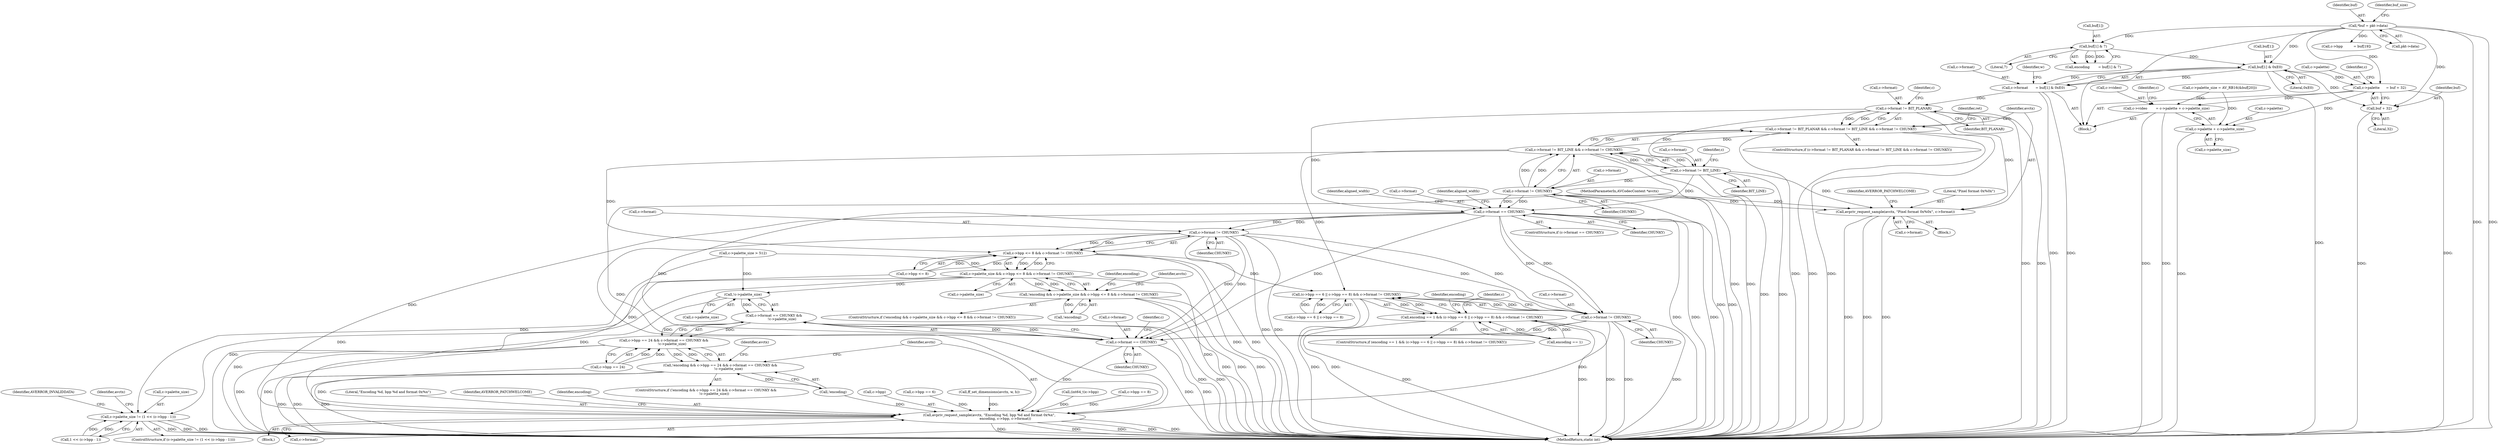 digraph "0_FFmpeg_1e42736b95065c69a7481d0cf55247024f54b660@array" {
"1000149" [label="(Call,buf[1] & 0xE0)"];
"1000140" [label="(Call,buf[1] & 7)"];
"1000127" [label="(Call,*buf = pkt->data)"];
"1000145" [label="(Call,c->format       = buf[1] & 0xE0)"];
"1000241" [label="(Call,c->format != BIT_PLANAR)"];
"1000240" [label="(Call,c->format != BIT_PLANAR && c->format != BIT_LINE && c->format != CHUNKY)"];
"1000247" [label="(Call,c->format != BIT_LINE)"];
"1000246" [label="(Call,c->format != BIT_LINE && c->format != CHUNKY)"];
"1000337" [label="(Call,c->bpp <= 8 && c->format != CHUNKY)"];
"1000333" [label="(Call,c->palette_size && c->bpp <= 8 && c->format != CHUNKY)"];
"1000330" [label="(Call,!encoding && c->palette_size && c->bpp <= 8 && c->format != CHUNKY)"];
"1000379" [label="(Call,c->palette_size != (1 << (c->bpp - 1)))"];
"1000414" [label="(Call,!c->palette_size)"];
"1000408" [label="(Call,c->format == CHUNKY &&\n               !c->palette_size)"];
"1000402" [label="(Call,c->bpp == 24 && c->format == CHUNKY &&\n               !c->palette_size)"];
"1000399" [label="(Call,!encoding && c->bpp == 24 && c->format == CHUNKY &&\n               !c->palette_size)"];
"1000360" [label="(Call,(c->bpp == 6 || c->bpp == 8) && c->format != CHUNKY)"];
"1000356" [label="(Call,encoding == 1 && (c->bpp == 6 || c->bpp == 8) && c->format != CHUNKY)"];
"1000252" [label="(Call,c->format != CHUNKY)"];
"1000258" [label="(Call,avpriv_request_sample(avctx, \"Pixel format 0x%0x\", c->format))"];
"1000278" [label="(Call,c->format == CHUNKY)"];
"1000343" [label="(Call,c->format != CHUNKY)"];
"1000372" [label="(Call,c->format != CHUNKY)"];
"1000409" [label="(Call,c->format == CHUNKY)"];
"1000426" [label="(Call,avpriv_request_sample(avctx, \"Encoding %d, bpp %d and format 0x%x\",\n                              encoding, c->bpp, c->format))"];
"1000184" [label="(Call,c->palette      = buf + 32)"];
"1000191" [label="(Call,c->video        = c->palette + c->palette_size)"];
"1000195" [label="(Call,c->palette + c->palette_size)"];
"1000188" [label="(Call,buf + 32)"];
"1000242" [label="(Call,c->format)"];
"1000128" [label="(Identifier,buf)"];
"1000258" [label="(Call,avpriv_request_sample(avctx, \"Pixel format 0x%0x\", c->format))"];
"1000362" [label="(Call,c->bpp == 6)"];
"1000257" [label="(Block,)"];
"1000270" [label="(Call,ff_set_dimensions(avctx, w, h))"];
"1000381" [label="(Identifier,c)"];
"1000373" [label="(Call,c->format)"];
"1000380" [label="(Call,c->palette_size)"];
"1000277" [label="(ControlStructure,if (c->format == CHUNKY))"];
"1000141" [label="(Call,buf[1])"];
"1000290" [label="(Identifier,aligned_width)"];
"1000146" [label="(Call,c->format)"];
"1000402" [label="(Call,c->bpp == 24 && c->format == CHUNKY &&\n               !c->palette_size)"];
"1000240" [label="(Call,c->format != BIT_PLANAR && c->format != BIT_LINE && c->format != CHUNKY)"];
"1000410" [label="(Call,c->format)"];
"1000344" [label="(Call,c->format)"];
"1000265" [label="(Identifier,AVERROR_PATCHWELCOME)"];
"1000514" [label="(MethodReturn,static int)"];
"1000241" [label="(Call,c->format != BIT_PLANAR)"];
"1000426" [label="(Call,avpriv_request_sample(avctx, \"Encoding %d, bpp %d and format 0x%x\",\n                              encoding, c->bpp, c->format))"];
"1000195" [label="(Call,c->palette + c->palette_size)"];
"1000145" [label="(Call,c->format       = buf[1] & 0xE0)"];
"1000356" [label="(Call,encoding == 1 && (c->bpp == 6 || c->bpp == 8) && c->format != CHUNKY)"];
"1000379" [label="(Call,c->palette_size != (1 << (c->bpp - 1)))"];
"1000144" [label="(Literal,7)"];
"1000321" [label="(Call,(int64_t)c->bpp)"];
"1000247" [label="(Call,c->format != BIT_LINE)"];
"1000401" [label="(Identifier,encoding)"];
"1000334" [label="(Call,c->palette_size)"];
"1000367" [label="(Call,c->bpp == 8)"];
"1000252" [label="(Call,c->format != CHUNKY)"];
"1000331" [label="(Call,!encoding)"];
"1000398" [label="(ControlStructure,if (!encoding && c->bpp == 24 && c->format == CHUNKY &&\n               !c->palette_size))"];
"1000256" [label="(Identifier,CHUNKY)"];
"1000248" [label="(Call,c->format)"];
"1000414" [label="(Call,!c->palette_size)"];
"1000189" [label="(Identifier,buf)"];
"1000251" [label="(Identifier,BIT_LINE)"];
"1000245" [label="(Identifier,BIT_PLANAR)"];
"1000433" [label="(Call,c->format)"];
"1000168" [label="(Call,c->bpp          = buf[19])"];
"1000428" [label="(Literal,\"Encoding %d, bpp %d and format 0x%x\")"];
"1000149" [label="(Call,buf[1] & 0xE0)"];
"1000400" [label="(Call,!encoding)"];
"1000383" [label="(Call,1 << (c->bpp - 1))"];
"1000343" [label="(Call,c->format != CHUNKY)"];
"1000192" [label="(Call,c->video)"];
"1000260" [label="(Literal,\"Pixel format 0x%0x\")"];
"1000361" [label="(Call,c->bpp == 6 || c->bpp == 8)"];
"1000378" [label="(ControlStructure,if (c->palette_size != (1 << (c->bpp - 1))))"];
"1000351" [label="(Identifier,avctx)"];
"1000425" [label="(Block,)"];
"1000279" [label="(Call,c->format)"];
"1000175" [label="(Call,c->palette_size = AV_RB16(&buf[20]))"];
"1000437" [label="(Identifier,AVERROR_PATCHWELCOME)"];
"1000330" [label="(Call,!encoding && c->palette_size && c->bpp <= 8 && c->format != CHUNKY)"];
"1000427" [label="(Identifier,avctx)"];
"1000360" [label="(Call,(c->bpp == 6 || c->bpp == 8) && c->format != CHUNKY)"];
"1000372" [label="(Call,c->format != CHUNKY)"];
"1000249" [label="(Identifier,c)"];
"1000155" [label="(Identifier,w)"];
"1000204" [label="(Identifier,c)"];
"1000190" [label="(Literal,32)"];
"1000337" [label="(Call,c->bpp <= 8 && c->format != CHUNKY)"];
"1000101" [label="(MethodParameterIn,AVCodecContext *avctx)"];
"1000409" [label="(Call,c->format == CHUNKY)"];
"1000376" [label="(Identifier,CHUNKY)"];
"1000153" [label="(Literal,0xE0)"];
"1000127" [label="(Call,*buf = pkt->data)"];
"1000421" [label="(Identifier,avctx)"];
"1000282" [label="(Identifier,CHUNKY)"];
"1000269" [label="(Identifier,ret)"];
"1000329" [label="(ControlStructure,if (!encoding && c->palette_size && c->bpp <= 8 && c->format != CHUNKY))"];
"1000253" [label="(Call,c->format)"];
"1000338" [label="(Call,c->bpp <= 8)"];
"1000347" [label="(Identifier,CHUNKY)"];
"1000358" [label="(Identifier,encoding)"];
"1000134" [label="(Identifier,buf_size)"];
"1000408" [label="(Call,c->format == CHUNKY &&\n               !c->palette_size)"];
"1000150" [label="(Call,buf[1])"];
"1000105" [label="(Block,)"];
"1000394" [label="(Identifier,avctx)"];
"1000259" [label="(Identifier,avctx)"];
"1000403" [label="(Call,c->bpp == 24)"];
"1000254" [label="(Identifier,c)"];
"1000278" [label="(Call,c->format == CHUNKY)"];
"1000188" [label="(Call,buf + 32)"];
"1000413" [label="(Identifier,CHUNKY)"];
"1000196" [label="(Call,c->palette)"];
"1000355" [label="(ControlStructure,if (encoding == 1 && (c->bpp == 6 || c->bpp == 8) && c->format != CHUNKY))"];
"1000246" [label="(Call,c->format != BIT_LINE && c->format != CHUNKY)"];
"1000191" [label="(Call,c->video        = c->palette + c->palette_size)"];
"1000416" [label="(Identifier,c)"];
"1000284" [label="(Identifier,aligned_width)"];
"1000140" [label="(Call,buf[1] & 7)"];
"1000184" [label="(Call,c->palette      = buf + 32)"];
"1000138" [label="(Call,encoding        = buf[1] & 7)"];
"1000214" [label="(Call,c->palette_size > 512)"];
"1000391" [label="(Identifier,AVERROR_INVALIDDATA)"];
"1000129" [label="(Call,pkt->data)"];
"1000429" [label="(Identifier,encoding)"];
"1000399" [label="(Call,!encoding && c->bpp == 24 && c->format == CHUNKY &&\n               !c->palette_size)"];
"1000430" [label="(Call,c->bpp)"];
"1000261" [label="(Call,c->format)"];
"1000357" [label="(Call,encoding == 1)"];
"1000333" [label="(Call,c->palette_size && c->bpp <= 8 && c->format != CHUNKY)"];
"1000415" [label="(Call,c->palette_size)"];
"1000185" [label="(Call,c->palette)"];
"1000199" [label="(Call,c->palette_size)"];
"1000193" [label="(Identifier,c)"];
"1000239" [label="(ControlStructure,if (c->format != BIT_PLANAR && c->format != BIT_LINE && c->format != CHUNKY))"];
"1000149" -> "1000145"  [label="AST: "];
"1000149" -> "1000153"  [label="CFG: "];
"1000150" -> "1000149"  [label="AST: "];
"1000153" -> "1000149"  [label="AST: "];
"1000145" -> "1000149"  [label="CFG: "];
"1000149" -> "1000514"  [label="DDG: "];
"1000149" -> "1000145"  [label="DDG: "];
"1000149" -> "1000145"  [label="DDG: "];
"1000140" -> "1000149"  [label="DDG: "];
"1000127" -> "1000149"  [label="DDG: "];
"1000149" -> "1000184"  [label="DDG: "];
"1000149" -> "1000188"  [label="DDG: "];
"1000140" -> "1000138"  [label="AST: "];
"1000140" -> "1000144"  [label="CFG: "];
"1000141" -> "1000140"  [label="AST: "];
"1000144" -> "1000140"  [label="AST: "];
"1000138" -> "1000140"  [label="CFG: "];
"1000140" -> "1000138"  [label="DDG: "];
"1000140" -> "1000138"  [label="DDG: "];
"1000127" -> "1000140"  [label="DDG: "];
"1000127" -> "1000105"  [label="AST: "];
"1000127" -> "1000129"  [label="CFG: "];
"1000128" -> "1000127"  [label="AST: "];
"1000129" -> "1000127"  [label="AST: "];
"1000134" -> "1000127"  [label="CFG: "];
"1000127" -> "1000514"  [label="DDG: "];
"1000127" -> "1000514"  [label="DDG: "];
"1000127" -> "1000168"  [label="DDG: "];
"1000127" -> "1000184"  [label="DDG: "];
"1000127" -> "1000188"  [label="DDG: "];
"1000145" -> "1000105"  [label="AST: "];
"1000146" -> "1000145"  [label="AST: "];
"1000155" -> "1000145"  [label="CFG: "];
"1000145" -> "1000514"  [label="DDG: "];
"1000145" -> "1000514"  [label="DDG: "];
"1000145" -> "1000241"  [label="DDG: "];
"1000241" -> "1000240"  [label="AST: "];
"1000241" -> "1000245"  [label="CFG: "];
"1000242" -> "1000241"  [label="AST: "];
"1000245" -> "1000241"  [label="AST: "];
"1000249" -> "1000241"  [label="CFG: "];
"1000240" -> "1000241"  [label="CFG: "];
"1000241" -> "1000514"  [label="DDG: "];
"1000241" -> "1000514"  [label="DDG: "];
"1000241" -> "1000240"  [label="DDG: "];
"1000241" -> "1000240"  [label="DDG: "];
"1000241" -> "1000247"  [label="DDG: "];
"1000241" -> "1000258"  [label="DDG: "];
"1000241" -> "1000278"  [label="DDG: "];
"1000240" -> "1000239"  [label="AST: "];
"1000240" -> "1000246"  [label="CFG: "];
"1000246" -> "1000240"  [label="AST: "];
"1000259" -> "1000240"  [label="CFG: "];
"1000269" -> "1000240"  [label="CFG: "];
"1000240" -> "1000514"  [label="DDG: "];
"1000240" -> "1000514"  [label="DDG: "];
"1000240" -> "1000514"  [label="DDG: "];
"1000246" -> "1000240"  [label="DDG: "];
"1000246" -> "1000240"  [label="DDG: "];
"1000247" -> "1000246"  [label="AST: "];
"1000247" -> "1000251"  [label="CFG: "];
"1000248" -> "1000247"  [label="AST: "];
"1000251" -> "1000247"  [label="AST: "];
"1000254" -> "1000247"  [label="CFG: "];
"1000246" -> "1000247"  [label="CFG: "];
"1000247" -> "1000514"  [label="DDG: "];
"1000247" -> "1000514"  [label="DDG: "];
"1000247" -> "1000246"  [label="DDG: "];
"1000247" -> "1000246"  [label="DDG: "];
"1000247" -> "1000252"  [label="DDG: "];
"1000247" -> "1000258"  [label="DDG: "];
"1000247" -> "1000278"  [label="DDG: "];
"1000246" -> "1000252"  [label="CFG: "];
"1000252" -> "1000246"  [label="AST: "];
"1000246" -> "1000514"  [label="DDG: "];
"1000246" -> "1000514"  [label="DDG: "];
"1000252" -> "1000246"  [label="DDG: "];
"1000252" -> "1000246"  [label="DDG: "];
"1000246" -> "1000337"  [label="DDG: "];
"1000246" -> "1000360"  [label="DDG: "];
"1000337" -> "1000333"  [label="AST: "];
"1000337" -> "1000338"  [label="CFG: "];
"1000337" -> "1000343"  [label="CFG: "];
"1000338" -> "1000337"  [label="AST: "];
"1000343" -> "1000337"  [label="AST: "];
"1000333" -> "1000337"  [label="CFG: "];
"1000337" -> "1000514"  [label="DDG: "];
"1000337" -> "1000514"  [label="DDG: "];
"1000337" -> "1000333"  [label="DDG: "];
"1000337" -> "1000333"  [label="DDG: "];
"1000338" -> "1000337"  [label="DDG: "];
"1000338" -> "1000337"  [label="DDG: "];
"1000343" -> "1000337"  [label="DDG: "];
"1000343" -> "1000337"  [label="DDG: "];
"1000337" -> "1000360"  [label="DDG: "];
"1000333" -> "1000330"  [label="AST: "];
"1000333" -> "1000334"  [label="CFG: "];
"1000334" -> "1000333"  [label="AST: "];
"1000330" -> "1000333"  [label="CFG: "];
"1000333" -> "1000514"  [label="DDG: "];
"1000333" -> "1000514"  [label="DDG: "];
"1000333" -> "1000330"  [label="DDG: "];
"1000333" -> "1000330"  [label="DDG: "];
"1000214" -> "1000333"  [label="DDG: "];
"1000333" -> "1000379"  [label="DDG: "];
"1000333" -> "1000414"  [label="DDG: "];
"1000330" -> "1000329"  [label="AST: "];
"1000330" -> "1000331"  [label="CFG: "];
"1000331" -> "1000330"  [label="AST: "];
"1000351" -> "1000330"  [label="CFG: "];
"1000358" -> "1000330"  [label="CFG: "];
"1000330" -> "1000514"  [label="DDG: "];
"1000330" -> "1000514"  [label="DDG: "];
"1000330" -> "1000514"  [label="DDG: "];
"1000331" -> "1000330"  [label="DDG: "];
"1000379" -> "1000378"  [label="AST: "];
"1000379" -> "1000383"  [label="CFG: "];
"1000380" -> "1000379"  [label="AST: "];
"1000383" -> "1000379"  [label="AST: "];
"1000391" -> "1000379"  [label="CFG: "];
"1000394" -> "1000379"  [label="CFG: "];
"1000379" -> "1000514"  [label="DDG: "];
"1000379" -> "1000514"  [label="DDG: "];
"1000379" -> "1000514"  [label="DDG: "];
"1000214" -> "1000379"  [label="DDG: "];
"1000383" -> "1000379"  [label="DDG: "];
"1000383" -> "1000379"  [label="DDG: "];
"1000414" -> "1000408"  [label="AST: "];
"1000414" -> "1000415"  [label="CFG: "];
"1000415" -> "1000414"  [label="AST: "];
"1000408" -> "1000414"  [label="CFG: "];
"1000414" -> "1000514"  [label="DDG: "];
"1000414" -> "1000408"  [label="DDG: "];
"1000214" -> "1000414"  [label="DDG: "];
"1000408" -> "1000402"  [label="AST: "];
"1000408" -> "1000409"  [label="CFG: "];
"1000409" -> "1000408"  [label="AST: "];
"1000402" -> "1000408"  [label="CFG: "];
"1000408" -> "1000514"  [label="DDG: "];
"1000408" -> "1000514"  [label="DDG: "];
"1000408" -> "1000402"  [label="DDG: "];
"1000408" -> "1000402"  [label="DDG: "];
"1000409" -> "1000408"  [label="DDG: "];
"1000409" -> "1000408"  [label="DDG: "];
"1000402" -> "1000399"  [label="AST: "];
"1000402" -> "1000403"  [label="CFG: "];
"1000403" -> "1000402"  [label="AST: "];
"1000399" -> "1000402"  [label="CFG: "];
"1000402" -> "1000514"  [label="DDG: "];
"1000402" -> "1000514"  [label="DDG: "];
"1000402" -> "1000399"  [label="DDG: "];
"1000402" -> "1000399"  [label="DDG: "];
"1000403" -> "1000402"  [label="DDG: "];
"1000403" -> "1000402"  [label="DDG: "];
"1000399" -> "1000398"  [label="AST: "];
"1000399" -> "1000400"  [label="CFG: "];
"1000400" -> "1000399"  [label="AST: "];
"1000421" -> "1000399"  [label="CFG: "];
"1000427" -> "1000399"  [label="CFG: "];
"1000399" -> "1000514"  [label="DDG: "];
"1000399" -> "1000514"  [label="DDG: "];
"1000399" -> "1000514"  [label="DDG: "];
"1000400" -> "1000399"  [label="DDG: "];
"1000360" -> "1000356"  [label="AST: "];
"1000360" -> "1000361"  [label="CFG: "];
"1000360" -> "1000372"  [label="CFG: "];
"1000361" -> "1000360"  [label="AST: "];
"1000372" -> "1000360"  [label="AST: "];
"1000356" -> "1000360"  [label="CFG: "];
"1000360" -> "1000514"  [label="DDG: "];
"1000360" -> "1000514"  [label="DDG: "];
"1000360" -> "1000356"  [label="DDG: "];
"1000360" -> "1000356"  [label="DDG: "];
"1000361" -> "1000360"  [label="DDG: "];
"1000361" -> "1000360"  [label="DDG: "];
"1000372" -> "1000360"  [label="DDG: "];
"1000372" -> "1000360"  [label="DDG: "];
"1000356" -> "1000355"  [label="AST: "];
"1000356" -> "1000357"  [label="CFG: "];
"1000357" -> "1000356"  [label="AST: "];
"1000381" -> "1000356"  [label="CFG: "];
"1000401" -> "1000356"  [label="CFG: "];
"1000356" -> "1000514"  [label="DDG: "];
"1000356" -> "1000514"  [label="DDG: "];
"1000356" -> "1000514"  [label="DDG: "];
"1000357" -> "1000356"  [label="DDG: "];
"1000357" -> "1000356"  [label="DDG: "];
"1000252" -> "1000256"  [label="CFG: "];
"1000253" -> "1000252"  [label="AST: "];
"1000256" -> "1000252"  [label="AST: "];
"1000252" -> "1000514"  [label="DDG: "];
"1000252" -> "1000514"  [label="DDG: "];
"1000252" -> "1000258"  [label="DDG: "];
"1000252" -> "1000278"  [label="DDG: "];
"1000252" -> "1000278"  [label="DDG: "];
"1000258" -> "1000257"  [label="AST: "];
"1000258" -> "1000261"  [label="CFG: "];
"1000259" -> "1000258"  [label="AST: "];
"1000260" -> "1000258"  [label="AST: "];
"1000261" -> "1000258"  [label="AST: "];
"1000265" -> "1000258"  [label="CFG: "];
"1000258" -> "1000514"  [label="DDG: "];
"1000258" -> "1000514"  [label="DDG: "];
"1000258" -> "1000514"  [label="DDG: "];
"1000101" -> "1000258"  [label="DDG: "];
"1000278" -> "1000277"  [label="AST: "];
"1000278" -> "1000282"  [label="CFG: "];
"1000279" -> "1000278"  [label="AST: "];
"1000282" -> "1000278"  [label="AST: "];
"1000284" -> "1000278"  [label="CFG: "];
"1000290" -> "1000278"  [label="CFG: "];
"1000278" -> "1000514"  [label="DDG: "];
"1000278" -> "1000514"  [label="DDG: "];
"1000278" -> "1000514"  [label="DDG: "];
"1000278" -> "1000343"  [label="DDG: "];
"1000278" -> "1000343"  [label="DDG: "];
"1000278" -> "1000372"  [label="DDG: "];
"1000278" -> "1000372"  [label="DDG: "];
"1000278" -> "1000409"  [label="DDG: "];
"1000278" -> "1000409"  [label="DDG: "];
"1000278" -> "1000426"  [label="DDG: "];
"1000343" -> "1000347"  [label="CFG: "];
"1000344" -> "1000343"  [label="AST: "];
"1000347" -> "1000343"  [label="AST: "];
"1000343" -> "1000514"  [label="DDG: "];
"1000343" -> "1000514"  [label="DDG: "];
"1000343" -> "1000372"  [label="DDG: "];
"1000343" -> "1000372"  [label="DDG: "];
"1000343" -> "1000409"  [label="DDG: "];
"1000343" -> "1000409"  [label="DDG: "];
"1000343" -> "1000426"  [label="DDG: "];
"1000372" -> "1000376"  [label="CFG: "];
"1000373" -> "1000372"  [label="AST: "];
"1000376" -> "1000372"  [label="AST: "];
"1000372" -> "1000514"  [label="DDG: "];
"1000372" -> "1000514"  [label="DDG: "];
"1000372" -> "1000409"  [label="DDG: "];
"1000372" -> "1000409"  [label="DDG: "];
"1000372" -> "1000426"  [label="DDG: "];
"1000409" -> "1000413"  [label="CFG: "];
"1000410" -> "1000409"  [label="AST: "];
"1000413" -> "1000409"  [label="AST: "];
"1000416" -> "1000409"  [label="CFG: "];
"1000409" -> "1000514"  [label="DDG: "];
"1000409" -> "1000514"  [label="DDG: "];
"1000409" -> "1000426"  [label="DDG: "];
"1000426" -> "1000425"  [label="AST: "];
"1000426" -> "1000433"  [label="CFG: "];
"1000427" -> "1000426"  [label="AST: "];
"1000428" -> "1000426"  [label="AST: "];
"1000429" -> "1000426"  [label="AST: "];
"1000430" -> "1000426"  [label="AST: "];
"1000433" -> "1000426"  [label="AST: "];
"1000437" -> "1000426"  [label="CFG: "];
"1000426" -> "1000514"  [label="DDG: "];
"1000426" -> "1000514"  [label="DDG: "];
"1000426" -> "1000514"  [label="DDG: "];
"1000426" -> "1000514"  [label="DDG: "];
"1000426" -> "1000514"  [label="DDG: "];
"1000270" -> "1000426"  [label="DDG: "];
"1000101" -> "1000426"  [label="DDG: "];
"1000400" -> "1000426"  [label="DDG: "];
"1000338" -> "1000426"  [label="DDG: "];
"1000403" -> "1000426"  [label="DDG: "];
"1000367" -> "1000426"  [label="DDG: "];
"1000321" -> "1000426"  [label="DDG: "];
"1000362" -> "1000426"  [label="DDG: "];
"1000184" -> "1000105"  [label="AST: "];
"1000184" -> "1000188"  [label="CFG: "];
"1000185" -> "1000184"  [label="AST: "];
"1000188" -> "1000184"  [label="AST: "];
"1000193" -> "1000184"  [label="CFG: "];
"1000184" -> "1000514"  [label="DDG: "];
"1000184" -> "1000191"  [label="DDG: "];
"1000184" -> "1000195"  [label="DDG: "];
"1000191" -> "1000105"  [label="AST: "];
"1000191" -> "1000195"  [label="CFG: "];
"1000192" -> "1000191"  [label="AST: "];
"1000195" -> "1000191"  [label="AST: "];
"1000204" -> "1000191"  [label="CFG: "];
"1000191" -> "1000514"  [label="DDG: "];
"1000191" -> "1000514"  [label="DDG: "];
"1000175" -> "1000191"  [label="DDG: "];
"1000195" -> "1000199"  [label="CFG: "];
"1000196" -> "1000195"  [label="AST: "];
"1000199" -> "1000195"  [label="AST: "];
"1000195" -> "1000514"  [label="DDG: "];
"1000175" -> "1000195"  [label="DDG: "];
"1000188" -> "1000190"  [label="CFG: "];
"1000189" -> "1000188"  [label="AST: "];
"1000190" -> "1000188"  [label="AST: "];
"1000188" -> "1000514"  [label="DDG: "];
}
